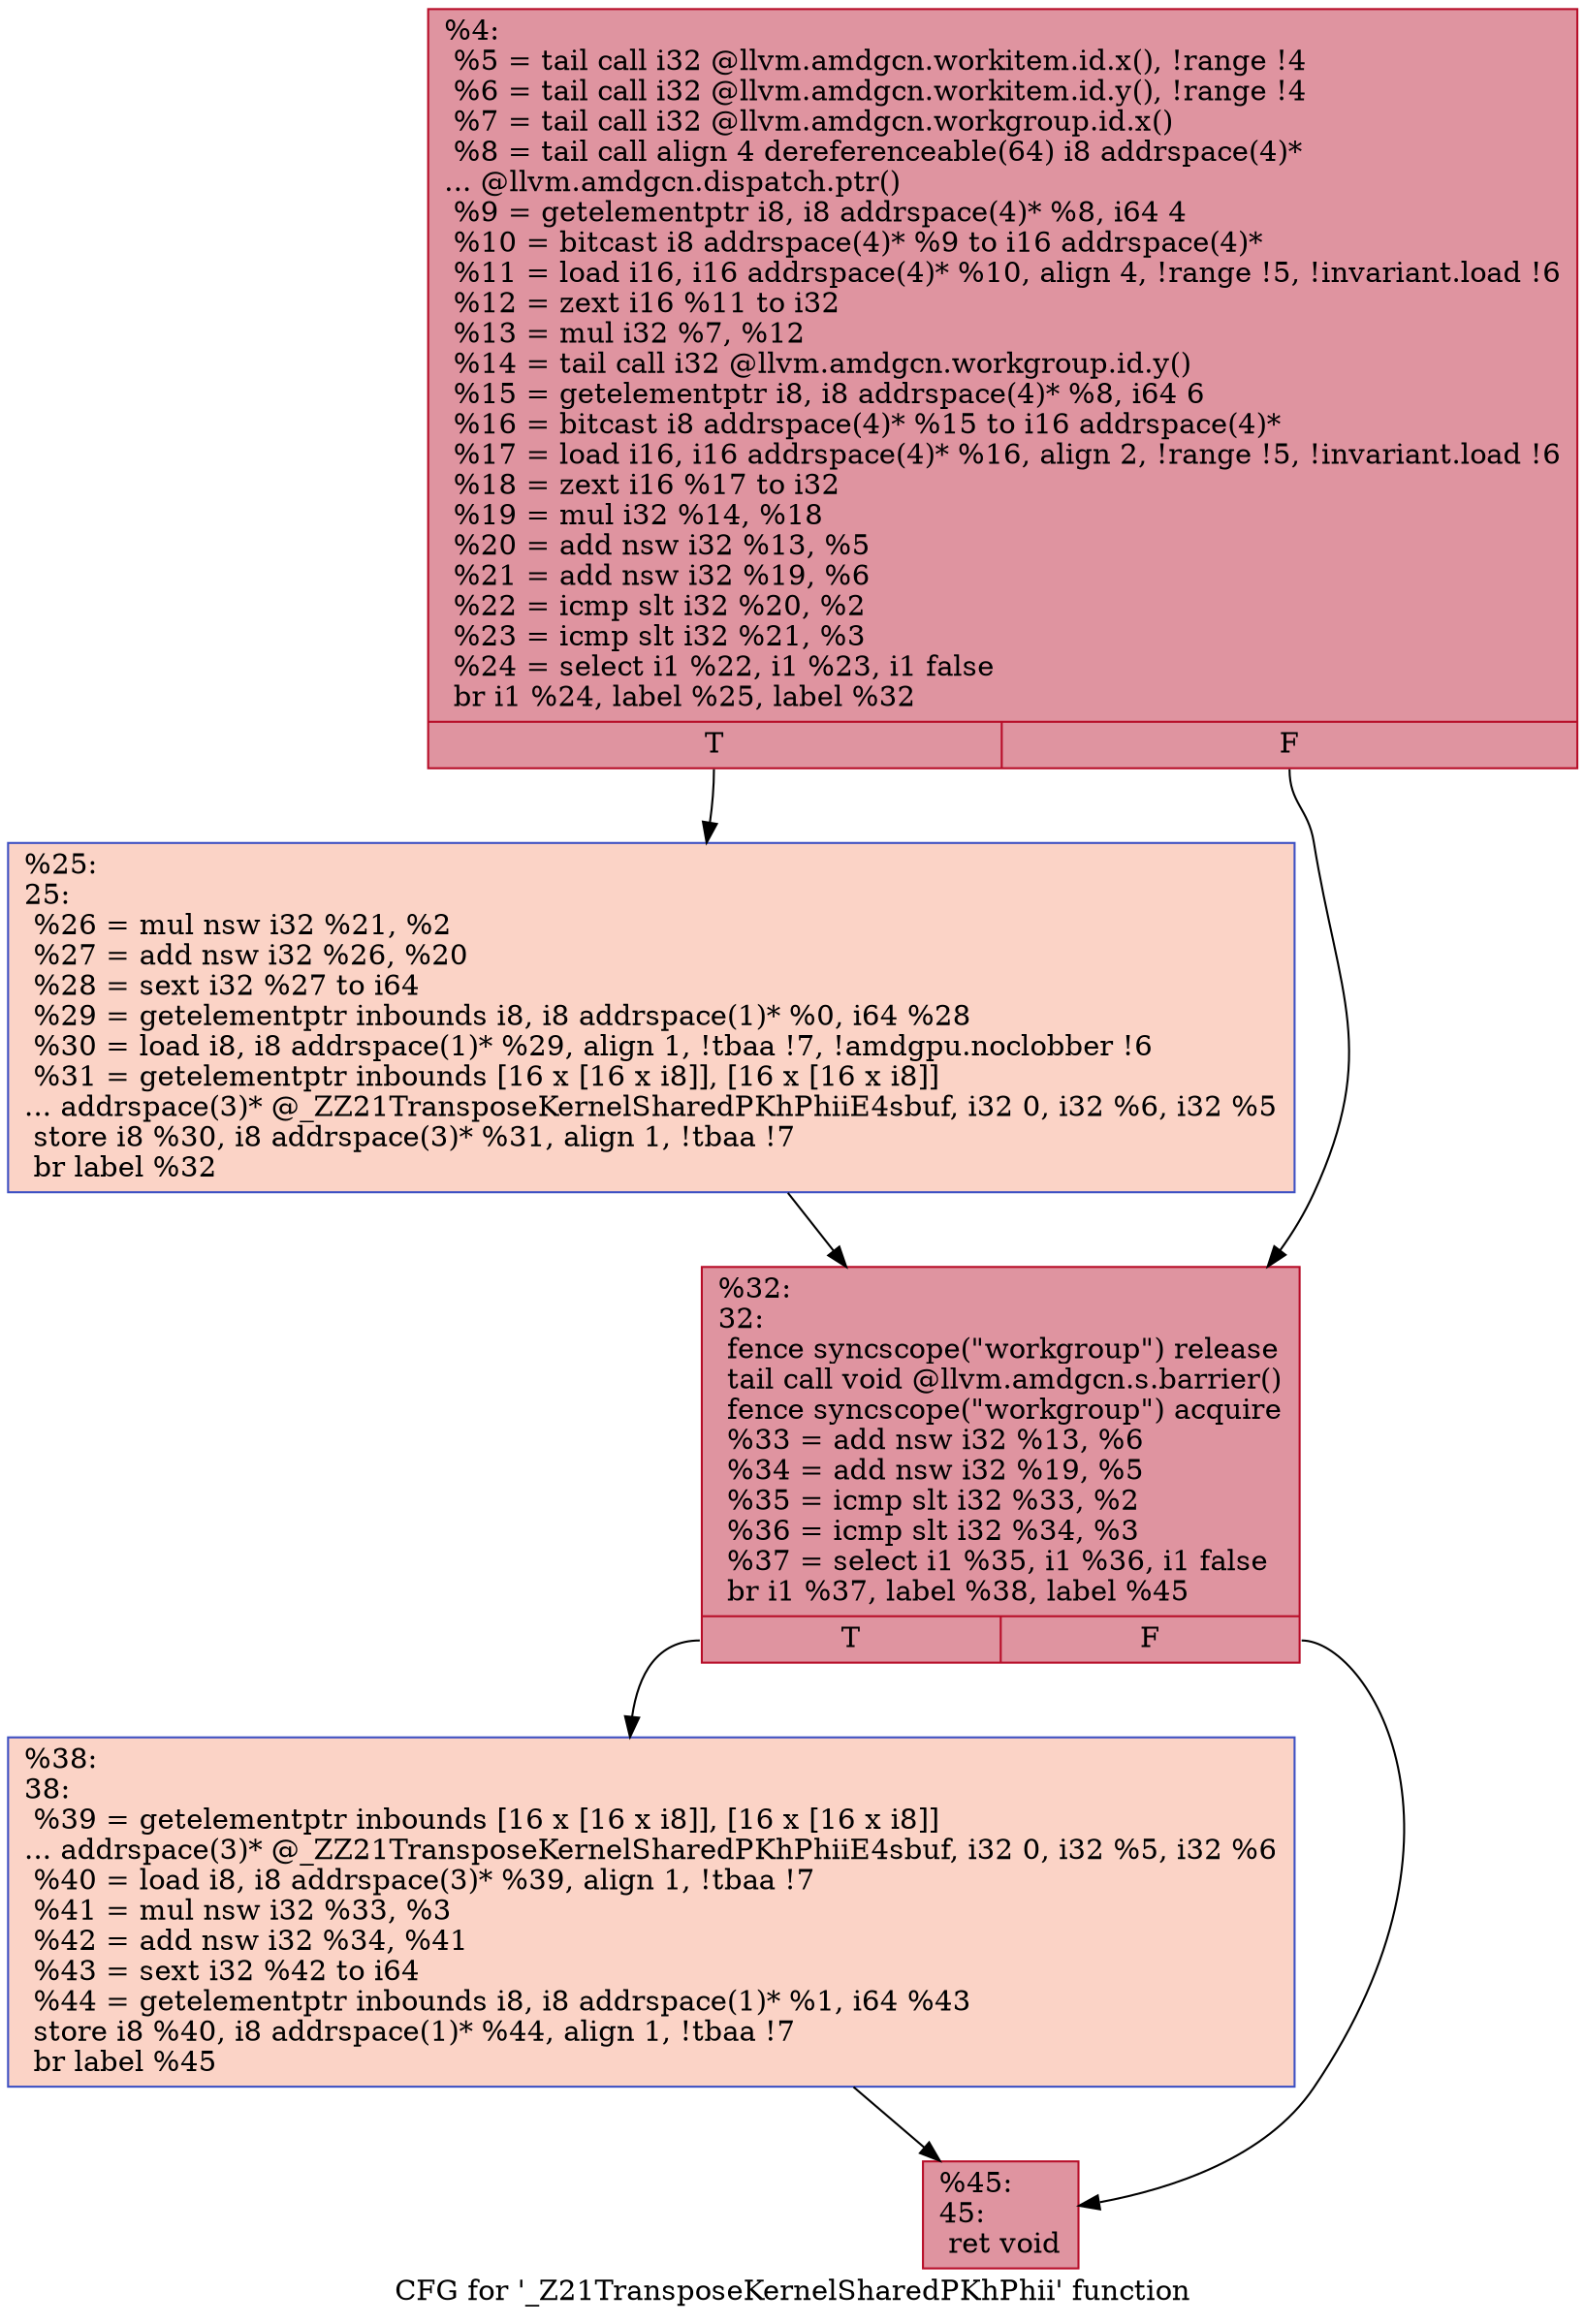 digraph "CFG for '_Z21TransposeKernelSharedPKhPhii' function" {
	label="CFG for '_Z21TransposeKernelSharedPKhPhii' function";

	Node0x57932c0 [shape=record,color="#b70d28ff", style=filled, fillcolor="#b70d2870",label="{%4:\l  %5 = tail call i32 @llvm.amdgcn.workitem.id.x(), !range !4\l  %6 = tail call i32 @llvm.amdgcn.workitem.id.y(), !range !4\l  %7 = tail call i32 @llvm.amdgcn.workgroup.id.x()\l  %8 = tail call align 4 dereferenceable(64) i8 addrspace(4)*\l... @llvm.amdgcn.dispatch.ptr()\l  %9 = getelementptr i8, i8 addrspace(4)* %8, i64 4\l  %10 = bitcast i8 addrspace(4)* %9 to i16 addrspace(4)*\l  %11 = load i16, i16 addrspace(4)* %10, align 4, !range !5, !invariant.load !6\l  %12 = zext i16 %11 to i32\l  %13 = mul i32 %7, %12\l  %14 = tail call i32 @llvm.amdgcn.workgroup.id.y()\l  %15 = getelementptr i8, i8 addrspace(4)* %8, i64 6\l  %16 = bitcast i8 addrspace(4)* %15 to i16 addrspace(4)*\l  %17 = load i16, i16 addrspace(4)* %16, align 2, !range !5, !invariant.load !6\l  %18 = zext i16 %17 to i32\l  %19 = mul i32 %14, %18\l  %20 = add nsw i32 %13, %5\l  %21 = add nsw i32 %19, %6\l  %22 = icmp slt i32 %20, %2\l  %23 = icmp slt i32 %21, %3\l  %24 = select i1 %22, i1 %23, i1 false\l  br i1 %24, label %25, label %32\l|{<s0>T|<s1>F}}"];
	Node0x57932c0:s0 -> Node0x5796de0;
	Node0x57932c0:s1 -> Node0x5796e70;
	Node0x5796de0 [shape=record,color="#3d50c3ff", style=filled, fillcolor="#f59c7d70",label="{%25:\l25:                                               \l  %26 = mul nsw i32 %21, %2\l  %27 = add nsw i32 %26, %20\l  %28 = sext i32 %27 to i64\l  %29 = getelementptr inbounds i8, i8 addrspace(1)* %0, i64 %28\l  %30 = load i8, i8 addrspace(1)* %29, align 1, !tbaa !7, !amdgpu.noclobber !6\l  %31 = getelementptr inbounds [16 x [16 x i8]], [16 x [16 x i8]]\l... addrspace(3)* @_ZZ21TransposeKernelSharedPKhPhiiE4sbuf, i32 0, i32 %6, i32 %5\l  store i8 %30, i8 addrspace(3)* %31, align 1, !tbaa !7\l  br label %32\l}"];
	Node0x5796de0 -> Node0x5796e70;
	Node0x5796e70 [shape=record,color="#b70d28ff", style=filled, fillcolor="#b70d2870",label="{%32:\l32:                                               \l  fence syncscope(\"workgroup\") release\l  tail call void @llvm.amdgcn.s.barrier()\l  fence syncscope(\"workgroup\") acquire\l  %33 = add nsw i32 %13, %6\l  %34 = add nsw i32 %19, %5\l  %35 = icmp slt i32 %33, %2\l  %36 = icmp slt i32 %34, %3\l  %37 = select i1 %35, i1 %36, i1 false\l  br i1 %37, label %38, label %45\l|{<s0>T|<s1>F}}"];
	Node0x5796e70:s0 -> Node0x57982f0;
	Node0x5796e70:s1 -> Node0x5798340;
	Node0x57982f0 [shape=record,color="#3d50c3ff", style=filled, fillcolor="#f59c7d70",label="{%38:\l38:                                               \l  %39 = getelementptr inbounds [16 x [16 x i8]], [16 x [16 x i8]]\l... addrspace(3)* @_ZZ21TransposeKernelSharedPKhPhiiE4sbuf, i32 0, i32 %5, i32 %6\l  %40 = load i8, i8 addrspace(3)* %39, align 1, !tbaa !7\l  %41 = mul nsw i32 %33, %3\l  %42 = add nsw i32 %34, %41\l  %43 = sext i32 %42 to i64\l  %44 = getelementptr inbounds i8, i8 addrspace(1)* %1, i64 %43\l  store i8 %40, i8 addrspace(1)* %44, align 1, !tbaa !7\l  br label %45\l}"];
	Node0x57982f0 -> Node0x5798340;
	Node0x5798340 [shape=record,color="#b70d28ff", style=filled, fillcolor="#b70d2870",label="{%45:\l45:                                               \l  ret void\l}"];
}

